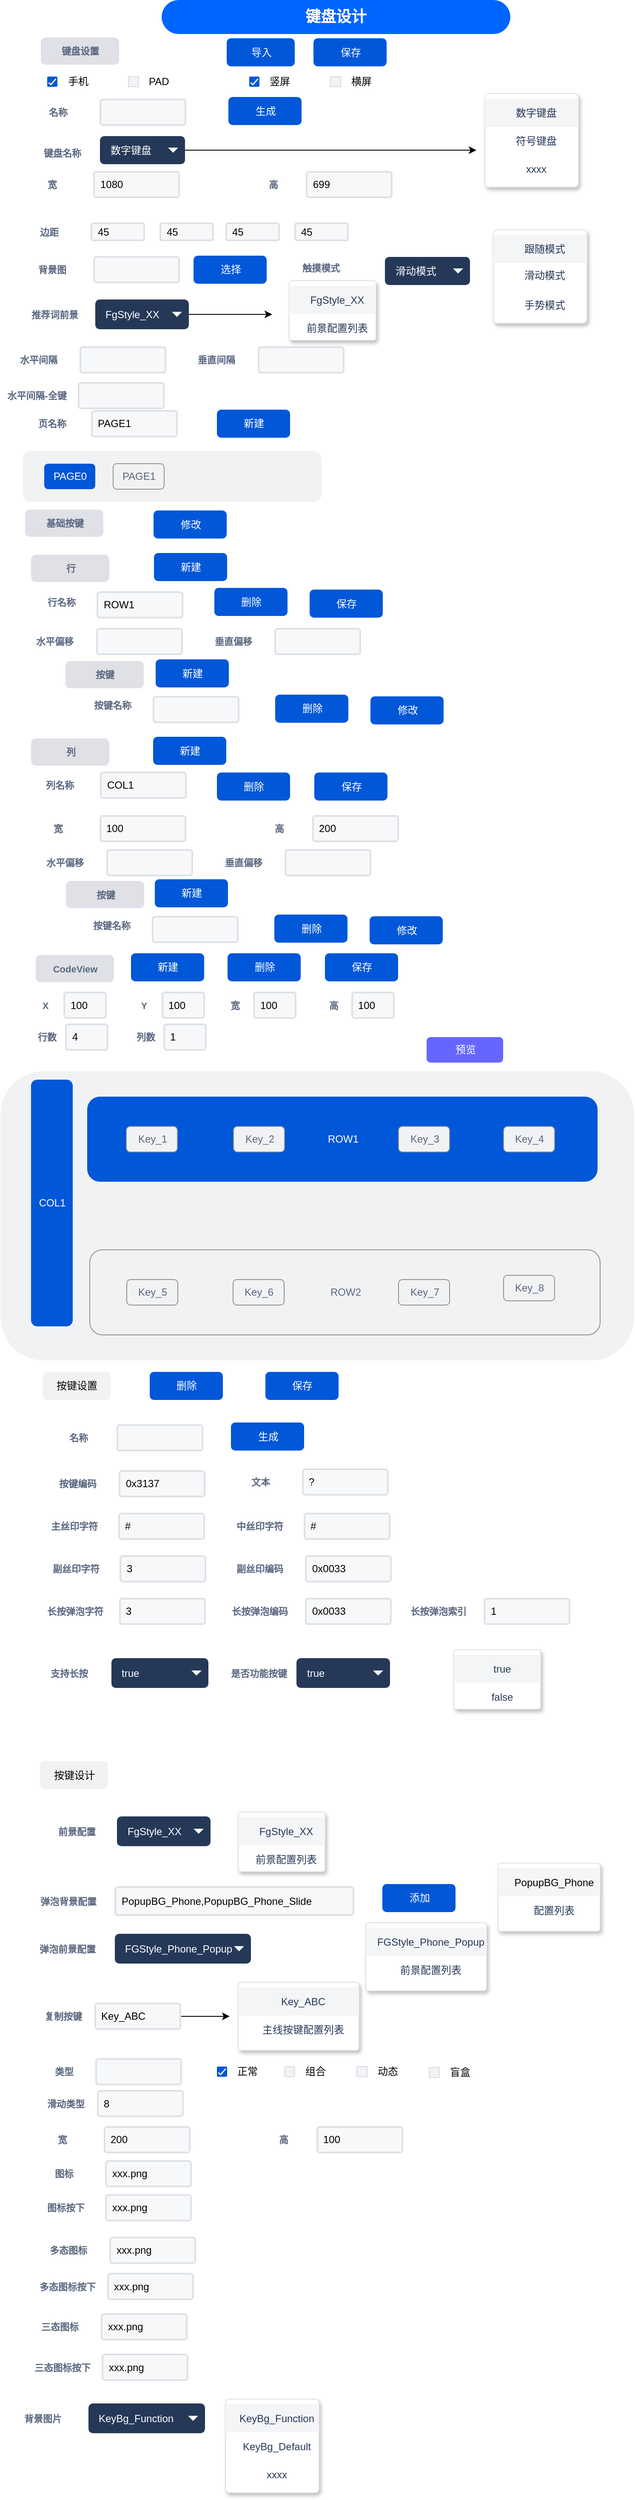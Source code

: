 <mxfile version="12.3.5" type="github" pages="1">
  <diagram id="PkoRvBVkpl1wG78z6C93" name="第 1 页">
    <mxGraphModel dx="1038" dy="572" grid="1" gridSize="10" guides="1" tooltips="1" connect="1" arrows="1" fold="1" page="1" pageScale="1" pageWidth="2339" pageHeight="3300" math="0" shadow="0">
      <root>
        <mxCell id="0"/>
        <mxCell id="1" parent="0"/>
        <mxCell id="vN8L1wxS-TLqOdtid_vG-1" value="&lt;span style=&quot;color: rgb(89 , 103 , 128) ; font-size: 11px ; text-align: left&quot;&gt;键盘设置&lt;/span&gt;" style="dashed=0;html=1;rounded=1;fillColor=#DFE1E6;strokeColor=#DFE1E6;fontSize=12;align=center;fontStyle=1;strokeWidth=2;fontColor=#42526E" parent="1" vertex="1">
          <mxGeometry x="119" y="65" width="90" height="30" as="geometry"/>
        </mxCell>
        <mxCell id="vN8L1wxS-TLqOdtid_vG-15" value="手机" style="html=1;shadow=0;dashed=0;shape=mxgraph.atlassian.checkbox_2;fillColor=#0057D8;strokeColor=none;align=left;verticalAlign=middle;fontStyle=0;fontSize=12;labelPosition=right;verticalLabelPosition=middle;spacingLeft=10" parent="1" vertex="1">
          <mxGeometry x="125.5" y="110" width="12" height="12" as="geometry"/>
        </mxCell>
        <mxCell id="vN8L1wxS-TLqOdtid_vG-16" value="PAD" style="rounded=1;fillColor=#F0F2F5;strokeColor=#D8DCE3;align=left;verticalAlign=middle;fontStyle=0;fontSize=12;labelPosition=right;verticalLabelPosition=middle;spacingLeft=10;html=1;shadow=0;dashed=0;arcSize=0;" parent="1" vertex="1">
          <mxGeometry x="221" y="110" width="12" height="12" as="geometry"/>
        </mxCell>
        <mxCell id="vN8L1wxS-TLqOdtid_vG-19" value="宽" style="fillColor=none;strokeColor=none;html=1;fontSize=11;fontStyle=0;align=center;fontColor=#596780;fontStyle=1;fontSize=11" parent="1" vertex="1">
          <mxGeometry x="100.5" y="227" width="60" height="20" as="geometry"/>
        </mxCell>
        <mxCell id="vN8L1wxS-TLqOdtid_vG-20" value="1080" style="rounded=1;arcSize=9;fillColor=#F7F8F9;align=left;spacingLeft=5;strokeColor=#DEE1E6;html=1;strokeWidth=2;fontSize=12" parent="1" vertex="1">
          <mxGeometry x="180.5" y="222" width="100" height="30" as="geometry"/>
        </mxCell>
        <mxCell id="vN8L1wxS-TLqOdtid_vG-21" value="高" style="fillColor=none;strokeColor=none;html=1;fontSize=11;fontStyle=0;align=center;fontColor=#596780;fontStyle=1;fontSize=11" parent="1" vertex="1">
          <mxGeometry x="360.5" y="227" width="60" height="20" as="geometry"/>
        </mxCell>
        <mxCell id="vN8L1wxS-TLqOdtid_vG-22" value="699" style="rounded=1;arcSize=9;fillColor=#F7F8F9;align=left;spacingLeft=5;strokeColor=#DEE1E6;html=1;strokeWidth=2;fontSize=12" parent="1" vertex="1">
          <mxGeometry x="430.5" y="222" width="100" height="30" as="geometry"/>
        </mxCell>
        <mxCell id="vN8L1wxS-TLqOdtid_vG-23" value="边距" style="fillColor=none;strokeColor=none;html=1;fontSize=11;fontStyle=0;align=left;fontColor=#596780;fontStyle=1;fontSize=11" parent="1" vertex="1">
          <mxGeometry x="115" y="285" width="50" height="15" as="geometry"/>
        </mxCell>
        <mxCell id="vN8L1wxS-TLqOdtid_vG-24" value="45" style="rounded=1;arcSize=9;fillColor=#F7F8F9;align=left;spacingLeft=5;strokeColor=#DEE1E6;html=1;strokeWidth=2;fontSize=12" parent="1" vertex="1">
          <mxGeometry x="177.5" y="282.5" width="62" height="20" as="geometry"/>
        </mxCell>
        <mxCell id="vN8L1wxS-TLqOdtid_vG-25" value="45" style="rounded=1;arcSize=9;fillColor=#F7F8F9;align=left;spacingLeft=5;strokeColor=#DEE1E6;html=1;strokeWidth=2;fontSize=12" parent="1" vertex="1">
          <mxGeometry x="258.5" y="282.5" width="62" height="20" as="geometry"/>
        </mxCell>
        <mxCell id="vN8L1wxS-TLqOdtid_vG-26" value="45" style="rounded=1;arcSize=9;fillColor=#F7F8F9;align=left;spacingLeft=5;strokeColor=#DEE1E6;html=1;strokeWidth=2;fontSize=12" parent="1" vertex="1">
          <mxGeometry x="336" y="282.5" width="62" height="20" as="geometry"/>
        </mxCell>
        <mxCell id="vN8L1wxS-TLqOdtid_vG-27" value="45" style="rounded=1;arcSize=9;fillColor=#F7F8F9;align=left;spacingLeft=5;strokeColor=#DEE1E6;html=1;strokeWidth=2;fontSize=12" parent="1" vertex="1">
          <mxGeometry x="417" y="282.5" width="62" height="20" as="geometry"/>
        </mxCell>
        <mxCell id="vN8L1wxS-TLqOdtid_vG-28" value="背景图" style="fillColor=none;strokeColor=none;html=1;fontSize=11;fontStyle=0;align=center;fontColor=#596780;fontStyle=1;fontSize=11" parent="1" vertex="1">
          <mxGeometry x="100.5" y="327" width="60" height="20" as="geometry"/>
        </mxCell>
        <mxCell id="vN8L1wxS-TLqOdtid_vG-29" value="" style="rounded=1;arcSize=9;fillColor=#F7F8F9;align=left;spacingLeft=5;strokeColor=#DEE1E6;html=1;strokeWidth=2;fontSize=12" parent="1" vertex="1">
          <mxGeometry x="180.5" y="322" width="100" height="30" as="geometry"/>
        </mxCell>
        <mxCell id="vN8L1wxS-TLqOdtid_vG-30" value="水平间隔" style="fillColor=none;strokeColor=none;html=1;fontSize=11;fontStyle=0;align=center;fontColor=#596780;fontStyle=1;fontSize=11" parent="1" vertex="1">
          <mxGeometry x="84.5" y="433" width="60" height="20" as="geometry"/>
        </mxCell>
        <mxCell id="vN8L1wxS-TLqOdtid_vG-31" value="" style="rounded=1;arcSize=9;fillColor=#F7F8F9;align=left;spacingLeft=5;strokeColor=#DEE1E6;html=1;strokeWidth=2;fontSize=12" parent="1" vertex="1">
          <mxGeometry x="164.5" y="428" width="100" height="30" as="geometry"/>
        </mxCell>
        <mxCell id="vN8L1wxS-TLqOdtid_vG-32" value="垂直间隔" style="fillColor=none;strokeColor=none;html=1;fontSize=11;fontStyle=0;align=center;fontColor=#596780;fontStyle=1;fontSize=11" parent="1" vertex="1">
          <mxGeometry x="294" y="433" width="60" height="20" as="geometry"/>
        </mxCell>
        <mxCell id="vN8L1wxS-TLqOdtid_vG-33" value="" style="rounded=1;arcSize=9;fillColor=#F7F8F9;align=left;spacingLeft=5;strokeColor=#DEE1E6;html=1;strokeWidth=2;fontSize=12" parent="1" vertex="1">
          <mxGeometry x="374" y="428" width="100" height="30" as="geometry"/>
        </mxCell>
        <mxCell id="vN8L1wxS-TLqOdtid_vG-34" value="键盘名称" style="fillColor=none;strokeColor=none;html=1;fontSize=11;fontStyle=0;align=center;fontColor=#596780;fontStyle=1;fontSize=11" parent="1" vertex="1">
          <mxGeometry x="112.5" y="189.5" width="60" height="20" as="geometry"/>
        </mxCell>
        <mxCell id="tmjR7Qj9dmBTTIml7QTe-14" style="edgeStyle=orthogonalEdgeStyle;rounded=0;orthogonalLoop=1;jettySize=auto;html=1;" edge="1" parent="1" source="vN8L1wxS-TLqOdtid_vG-44">
          <mxGeometry relative="1" as="geometry">
            <mxPoint x="630" y="196.5" as="targetPoint"/>
          </mxGeometry>
        </mxCell>
        <mxCell id="vN8L1wxS-TLqOdtid_vG-44" value="数字键盘" style="rounded=1;fillColor=#253858;strokeColor=none;html=1;fontColor=#ffffff;align=left;fontSize=12;spacingLeft=10" parent="1" vertex="1">
          <mxGeometry x="187.5" y="180" width="100" height="33" as="geometry"/>
        </mxCell>
        <mxCell id="vN8L1wxS-TLqOdtid_vG-45" value="" style="shape=triangle;direction=south;fillColor=#ffffff;strokeColor=none;html=1" parent="vN8L1wxS-TLqOdtid_vG-44" vertex="1">
          <mxGeometry x="1" y="0.5" width="12" height="6" relative="1" as="geometry">
            <mxPoint x="-20" y="-3" as="offset"/>
          </mxGeometry>
        </mxCell>
        <mxCell id="vN8L1wxS-TLqOdtid_vG-46" value="" style="rounded=1;fillColor=#ffffff;strokeColor=#DFE1E5;shadow=1;html=1;arcSize=4;align=center;" parent="1" vertex="1">
          <mxGeometry x="640" y="130" width="110" height="110" as="geometry"/>
        </mxCell>
        <mxCell id="vN8L1wxS-TLqOdtid_vG-47" value="数字键盘" style="rounded=0;fillColor=#F4F5F7;strokeColor=none;shadow=0;html=1;align=center;fontSize=12;spacingLeft=10;fontColor=#253858;resizeWidth=1" parent="vN8L1wxS-TLqOdtid_vG-46" vertex="1">
          <mxGeometry width="110" height="33" relative="1" as="geometry">
            <mxPoint y="6" as="offset"/>
          </mxGeometry>
        </mxCell>
        <mxCell id="vN8L1wxS-TLqOdtid_vG-48" value="符号键盘" style="rounded=0;fillColor=none;strokeColor=none;shadow=0;html=1;align=center;fontSize=12;spacingLeft=10;fontColor=#253858;resizeWidth=1" parent="vN8L1wxS-TLqOdtid_vG-46" vertex="1">
          <mxGeometry width="110" height="33" relative="1" as="geometry">
            <mxPoint y="39" as="offset"/>
          </mxGeometry>
        </mxCell>
        <mxCell id="vN8L1wxS-TLqOdtid_vG-49" value="xxxx" style="rounded=0;fillColor=none;strokeColor=none;shadow=0;html=1;align=center;fontSize=12;spacingLeft=10;fontColor=#253858;resizeWidth=1" parent="vN8L1wxS-TLqOdtid_vG-46" vertex="1">
          <mxGeometry width="110" height="33" relative="1" as="geometry">
            <mxPoint y="72" as="offset"/>
          </mxGeometry>
        </mxCell>
        <mxCell id="vN8L1wxS-TLqOdtid_vG-53" value="" style="rounded=1;align=center;fillColor=#F1F2F4;strokeColor=none;html=1;fontColor=#596780;fontSize=12" parent="1" vertex="1">
          <mxGeometry x="97" y="550" width="351" height="60" as="geometry"/>
        </mxCell>
        <mxCell id="vN8L1wxS-TLqOdtid_vG-54" value="新建" style="rounded=1;fillColor=#0057D8;align=center;strokeColor=none;html=1;fontColor=#ffffff;fontSize=12" parent="1" vertex="1">
          <mxGeometry x="325" y="501.5" width="86" height="33" as="geometry"/>
        </mxCell>
        <mxCell id="vN8L1wxS-TLqOdtid_vG-56" value="页名称" style="fillColor=none;strokeColor=none;html=1;fontSize=11;fontStyle=0;align=center;fontColor=#596780;fontStyle=1;fontSize=11" parent="1" vertex="1">
          <mxGeometry x="101" y="508" width="60" height="20" as="geometry"/>
        </mxCell>
        <mxCell id="vN8L1wxS-TLqOdtid_vG-57" value="PAGE1" style="rounded=1;arcSize=9;fillColor=#F7F8F9;align=left;spacingLeft=5;strokeColor=#DEE1E6;html=1;strokeWidth=2;fontSize=12" parent="1" vertex="1">
          <mxGeometry x="178" y="503" width="100" height="30" as="geometry"/>
        </mxCell>
        <mxCell id="vN8L1wxS-TLqOdtid_vG-60" value="PAGE0" style="rounded=1;fillColor=#0057D8;strokeColor=none;html=1;fontColor=#ffffff;align=center;verticalAlign=middle;fontStyle=0;fontSize=12" parent="1" vertex="1">
          <mxGeometry x="122" y="565" width="60" height="30" as="geometry"/>
        </mxCell>
        <mxCell id="vN8L1wxS-TLqOdtid_vG-61" value="PAGE1" style="rounded=1;align=center;fillColor=#F1F2F4;strokeColor=#919191;html=1;fontColor=#596780;fontSize=12" parent="1" vertex="1">
          <mxGeometry x="203" y="565" width="60" height="30" as="geometry"/>
        </mxCell>
        <mxCell id="vN8L1wxS-TLqOdtid_vG-62" value="" style="rounded=1;align=center;fillColor=#F1F2F4;strokeColor=none;html=1;fontColor=#596780;fontSize=12" parent="1" vertex="1">
          <mxGeometry x="70.5" y="1279" width="745" height="340" as="geometry"/>
        </mxCell>
        <mxCell id="vN8L1wxS-TLqOdtid_vG-63" value="ROW1" style="rounded=1;fillColor=#0057D8;strokeColor=none;html=1;fontColor=#ffffff;align=center;verticalAlign=middle;fontStyle=0;fontSize=12" parent="1" vertex="1">
          <mxGeometry x="172.5" y="1309" width="600" height="100" as="geometry"/>
        </mxCell>
        <mxCell id="vN8L1wxS-TLqOdtid_vG-64" value="ROW2" style="rounded=1;align=center;fillColor=#F1F2F4;strokeColor=#919191;html=1;fontColor=#596780;fontSize=12" parent="1" vertex="1">
          <mxGeometry x="175.5" y="1489" width="600" height="100" as="geometry"/>
        </mxCell>
        <mxCell id="vN8L1wxS-TLqOdtid_vG-72" value="COL1" style="rounded=1;fillColor=#0057D8;strokeColor=none;html=1;fontColor=#ffffff;align=center;verticalAlign=middle;fontStyle=0;fontSize=12" parent="1" vertex="1">
          <mxGeometry x="106.5" y="1289" width="49" height="290" as="geometry"/>
        </mxCell>
        <mxCell id="vN8L1wxS-TLqOdtid_vG-73" value="ROW1" style="rounded=1;arcSize=9;fillColor=#F7F8F9;align=left;spacingLeft=5;strokeColor=#DEE1E6;html=1;strokeWidth=2;fontSize=12" parent="1" vertex="1">
          <mxGeometry x="184.5" y="716" width="100" height="30" as="geometry"/>
        </mxCell>
        <mxCell id="vN8L1wxS-TLqOdtid_vG-74" value="水平偏移" style="fillColor=none;strokeColor=none;html=1;fontSize=11;fontStyle=0;align=center;fontColor=#596780;fontStyle=1;fontSize=11" parent="1" vertex="1">
          <mxGeometry x="104" y="764" width="60" height="20" as="geometry"/>
        </mxCell>
        <mxCell id="vN8L1wxS-TLqOdtid_vG-75" value="" style="rounded=1;arcSize=9;fillColor=#F7F8F9;align=left;spacingLeft=5;strokeColor=#DEE1E6;html=1;strokeWidth=2;fontSize=12" parent="1" vertex="1">
          <mxGeometry x="184" y="759" width="100" height="30" as="geometry"/>
        </mxCell>
        <mxCell id="vN8L1wxS-TLqOdtid_vG-76" value="垂直偏移" style="fillColor=none;strokeColor=none;html=1;fontSize=11;fontStyle=0;align=center;fontColor=#596780;fontStyle=1;fontSize=11" parent="1" vertex="1">
          <mxGeometry x="313.5" y="764" width="60" height="20" as="geometry"/>
        </mxCell>
        <mxCell id="vN8L1wxS-TLqOdtid_vG-77" value="" style="rounded=1;arcSize=9;fillColor=#F7F8F9;align=left;spacingLeft=5;strokeColor=#DEE1E6;html=1;strokeWidth=2;fontSize=12" parent="1" vertex="1">
          <mxGeometry x="393.5" y="759" width="100" height="30" as="geometry"/>
        </mxCell>
        <mxCell id="vN8L1wxS-TLqOdtid_vG-79" value="新建" style="rounded=1;fillColor=#0057D8;align=center;strokeColor=none;html=1;fontColor=#ffffff;fontSize=12" parent="1" vertex="1">
          <mxGeometry x="253" y="795" width="86" height="33" as="geometry"/>
        </mxCell>
        <mxCell id="vN8L1wxS-TLqOdtid_vG-80" value="" style="rounded=1;arcSize=9;fillColor=#F7F8F9;align=left;spacingLeft=5;strokeColor=#DEE1E6;html=1;strokeWidth=2;fontSize=12" parent="1" vertex="1">
          <mxGeometry x="250.5" y="839" width="100" height="30" as="geometry"/>
        </mxCell>
        <mxCell id="vN8L1wxS-TLqOdtid_vG-90" value="Key_5" style="rounded=1;align=center;fillColor=#F1F2F4;strokeColor=#919191;html=1;fontColor=#596780;fontSize=12" parent="1" vertex="1">
          <mxGeometry x="219" y="1524" width="60" height="30" as="geometry"/>
        </mxCell>
        <mxCell id="vN8L1wxS-TLqOdtid_vG-91" value="Key_6" style="rounded=1;align=center;fillColor=#F1F2F4;strokeColor=#919191;html=1;fontColor=#596780;fontSize=12" parent="1" vertex="1">
          <mxGeometry x="344" y="1524" width="60" height="30" as="geometry"/>
        </mxCell>
        <mxCell id="vN8L1wxS-TLqOdtid_vG-92" value="Key_7" style="rounded=1;align=center;fillColor=#F1F2F4;strokeColor=#919191;html=1;fontColor=#596780;fontSize=12" parent="1" vertex="1">
          <mxGeometry x="538.5" y="1524" width="60" height="30" as="geometry"/>
        </mxCell>
        <mxCell id="vN8L1wxS-TLqOdtid_vG-93" value="Key_8" style="rounded=1;align=center;fillColor=#F1F2F4;strokeColor=#919191;html=1;fontColor=#596780;fontSize=12" parent="1" vertex="1">
          <mxGeometry x="662" y="1519" width="60" height="30" as="geometry"/>
        </mxCell>
        <mxCell id="vN8L1wxS-TLqOdtid_vG-95" value="Key_1" style="rounded=1;align=center;fillColor=#F1F2F4;strokeColor=#919191;html=1;fontColor=#596780;fontSize=12" parent="1" vertex="1">
          <mxGeometry x="218.5" y="1344" width="60" height="30" as="geometry"/>
        </mxCell>
        <mxCell id="vN8L1wxS-TLqOdtid_vG-96" value="Key_2" style="rounded=1;align=center;fillColor=#F1F2F4;strokeColor=#919191;html=1;fontColor=#596780;fontSize=12" parent="1" vertex="1">
          <mxGeometry x="344.5" y="1344" width="60" height="30" as="geometry"/>
        </mxCell>
        <mxCell id="vN8L1wxS-TLqOdtid_vG-97" value="Key_3" style="rounded=1;align=center;fillColor=#F1F2F4;strokeColor=#919191;html=1;fontColor=#596780;fontSize=12" parent="1" vertex="1">
          <mxGeometry x="538.5" y="1344" width="60" height="30" as="geometry"/>
        </mxCell>
        <mxCell id="vN8L1wxS-TLqOdtid_vG-98" value="Key_4" style="rounded=1;align=center;fillColor=#F1F2F4;strokeColor=#919191;html=1;fontColor=#596780;fontSize=12" parent="1" vertex="1">
          <mxGeometry x="662" y="1344" width="60" height="30" as="geometry"/>
        </mxCell>
        <mxCell id="vN8L1wxS-TLqOdtid_vG-99" value="保存" style="rounded=1;fillColor=#0057D8;align=center;strokeColor=none;html=1;fontColor=#ffffff;fontSize=12" parent="1" vertex="1">
          <mxGeometry x="434" y="713" width="86" height="33" as="geometry"/>
        </mxCell>
        <mxCell id="vN8L1wxS-TLqOdtid_vG-100" value="名称" style="fillColor=none;strokeColor=none;html=1;fontSize=11;fontStyle=0;align=center;fontColor=#596780;fontStyle=1;fontSize=11" parent="1" vertex="1">
          <mxGeometry x="131.5" y="1700" width="60" height="20" as="geometry"/>
        </mxCell>
        <mxCell id="vN8L1wxS-TLqOdtid_vG-101" value="删除" style="rounded=1;fillColor=#0057D8;align=center;strokeColor=none;html=1;fontColor=#ffffff;fontSize=12" parent="1" vertex="1">
          <mxGeometry x="246" y="1632.5" width="86" height="33" as="geometry"/>
        </mxCell>
        <mxCell id="vN8L1wxS-TLqOdtid_vG-102" value="" style="rounded=1;arcSize=9;fillColor=#F7F8F9;align=left;spacingLeft=5;strokeColor=#DEE1E6;html=1;strokeWidth=2;fontSize=12" parent="1" vertex="1">
          <mxGeometry x="208" y="1695" width="100" height="30" as="geometry"/>
        </mxCell>
        <mxCell id="vN8L1wxS-TLqOdtid_vG-104" value="保存" style="rounded=1;fillColor=#0057D8;align=center;strokeColor=none;html=1;fontColor=#ffffff;fontSize=12" parent="1" vertex="1">
          <mxGeometry x="382" y="1632.5" width="86" height="33" as="geometry"/>
        </mxCell>
        <mxCell id="vN8L1wxS-TLqOdtid_vG-105" value="生成" style="rounded=1;fillColor=#0057D8;align=center;strokeColor=none;html=1;fontColor=#ffffff;fontSize=12" parent="1" vertex="1">
          <mxGeometry x="341.5" y="1692" width="86" height="33" as="geometry"/>
        </mxCell>
        <mxCell id="vN8L1wxS-TLqOdtid_vG-106" value="类型" style="fillColor=none;strokeColor=none;html=1;fontSize=11;fontStyle=0;align=center;fontColor=#596780;fontStyle=1;fontSize=11" parent="1" vertex="1">
          <mxGeometry x="114.5" y="2445" width="60" height="20" as="geometry"/>
        </mxCell>
        <mxCell id="vN8L1wxS-TLqOdtid_vG-107" value="" style="rounded=1;arcSize=9;fillColor=#F7F8F9;align=left;spacingLeft=5;strokeColor=#DEE1E6;html=1;strokeWidth=2;fontSize=12" parent="1" vertex="1">
          <mxGeometry x="183" y="2440" width="100" height="30" as="geometry"/>
        </mxCell>
        <mxCell id="vN8L1wxS-TLqOdtid_vG-109" value="正常" style="html=1;shadow=0;dashed=0;shape=mxgraph.atlassian.checkbox_2;fillColor=#0057D8;strokeColor=none;align=left;verticalAlign=middle;fontStyle=0;fontSize=12;labelPosition=right;verticalLabelPosition=middle;spacingLeft=10" parent="1" vertex="1">
          <mxGeometry x="325" y="2449" width="12" height="12" as="geometry"/>
        </mxCell>
        <mxCell id="vN8L1wxS-TLqOdtid_vG-114" value="组合" style="rounded=1;fillColor=#F0F2F5;strokeColor=#D8DCE3;align=left;verticalAlign=middle;fontStyle=0;fontSize=12;labelPosition=right;verticalLabelPosition=middle;spacingLeft=10;html=1;shadow=0;dashed=0" parent="1" vertex="1">
          <mxGeometry x="404.5" y="2449" width="12" height="12" as="geometry"/>
        </mxCell>
        <mxCell id="vN8L1wxS-TLqOdtid_vG-116" value="动态" style="rounded=1;fillColor=#F0F2F5;strokeColor=#D8DCE3;align=left;verticalAlign=middle;fontStyle=0;fontSize=12;labelPosition=right;verticalLabelPosition=middle;spacingLeft=10;html=1;shadow=0;dashed=0;arcSize=0;" parent="1" vertex="1">
          <mxGeometry x="489.5" y="2449" width="12" height="12" as="geometry"/>
        </mxCell>
        <mxCell id="vN8L1wxS-TLqOdtid_vG-122" value="盲盒" style="rounded=1;fillColor=#F0F2F5;strokeColor=#D8DCE3;align=left;verticalAlign=middle;fontStyle=0;fontSize=12;labelPosition=right;verticalLabelPosition=middle;spacingLeft=10;html=1;shadow=0;dashed=0;arcSize=0;" parent="1" vertex="1">
          <mxGeometry x="574.5" y="2450" width="12" height="12" as="geometry"/>
        </mxCell>
        <mxCell id="vN8L1wxS-TLqOdtid_vG-126" value="宽" style="fillColor=none;strokeColor=none;html=1;fontSize=11;fontStyle=0;align=center;fontColor=#596780;fontStyle=1;fontSize=11" parent="1" vertex="1">
          <mxGeometry x="113" y="2525" width="60" height="20" as="geometry"/>
        </mxCell>
        <mxCell id="vN8L1wxS-TLqOdtid_vG-127" value="200" style="rounded=1;arcSize=9;fillColor=#F7F8F9;align=left;spacingLeft=5;strokeColor=#DEE1E6;html=1;strokeWidth=2;fontSize=12" parent="1" vertex="1">
          <mxGeometry x="193" y="2520" width="100" height="30" as="geometry"/>
        </mxCell>
        <mxCell id="vN8L1wxS-TLqOdtid_vG-128" value="高" style="fillColor=none;strokeColor=none;html=1;fontSize=11;fontStyle=0;align=center;fontColor=#596780;fontStyle=1;fontSize=11" parent="1" vertex="1">
          <mxGeometry x="373" y="2525" width="60" height="20" as="geometry"/>
        </mxCell>
        <mxCell id="vN8L1wxS-TLqOdtid_vG-129" value="100" style="rounded=1;arcSize=9;fillColor=#F7F8F9;align=left;spacingLeft=5;strokeColor=#DEE1E6;html=1;strokeWidth=2;fontSize=12" parent="1" vertex="1">
          <mxGeometry x="443" y="2520" width="100" height="30" as="geometry"/>
        </mxCell>
        <mxCell id="vN8L1wxS-TLqOdtid_vG-132" value="新建" style="rounded=1;fillColor=#0057D8;align=center;strokeColor=none;html=1;fontColor=#ffffff;fontSize=12" parent="1" vertex="1">
          <mxGeometry x="250" y="886" width="86" height="33" as="geometry"/>
        </mxCell>
        <mxCell id="vN8L1wxS-TLqOdtid_vG-133" value="COL1" style="rounded=1;arcSize=9;fillColor=#F7F8F9;align=left;spacingLeft=5;strokeColor=#DEE1E6;html=1;strokeWidth=2;fontSize=12" parent="1" vertex="1">
          <mxGeometry x="188.5" y="928" width="100" height="30" as="geometry"/>
        </mxCell>
        <mxCell id="vN8L1wxS-TLqOdtid_vG-134" value="水平偏移" style="fillColor=none;strokeColor=none;html=1;fontSize=11;fontStyle=0;align=center;fontColor=#596780;fontStyle=1;fontSize=11" parent="1" vertex="1">
          <mxGeometry x="116" y="1024" width="60" height="20" as="geometry"/>
        </mxCell>
        <mxCell id="vN8L1wxS-TLqOdtid_vG-135" value="" style="rounded=1;arcSize=9;fillColor=#F7F8F9;align=left;spacingLeft=5;strokeColor=#DEE1E6;html=1;strokeWidth=2;fontSize=12" parent="1" vertex="1">
          <mxGeometry x="196" y="1019" width="100" height="30" as="geometry"/>
        </mxCell>
        <mxCell id="vN8L1wxS-TLqOdtid_vG-136" value="垂直偏移" style="fillColor=none;strokeColor=none;html=1;fontSize=11;fontStyle=0;align=center;fontColor=#596780;fontStyle=1;fontSize=11" parent="1" vertex="1">
          <mxGeometry x="325.5" y="1024" width="60" height="20" as="geometry"/>
        </mxCell>
        <mxCell id="vN8L1wxS-TLqOdtid_vG-137" value="" style="rounded=1;arcSize=9;fillColor=#F7F8F9;align=left;spacingLeft=5;strokeColor=#DEE1E6;html=1;strokeWidth=2;fontSize=12" parent="1" vertex="1">
          <mxGeometry x="405.5" y="1019" width="100" height="30" as="geometry"/>
        </mxCell>
        <mxCell id="vN8L1wxS-TLqOdtid_vG-141" value="保存" style="rounded=1;fillColor=#0057D8;align=center;strokeColor=none;html=1;fontColor=#ffffff;fontSize=12" parent="1" vertex="1">
          <mxGeometry x="439.5" y="928" width="86" height="33" as="geometry"/>
        </mxCell>
        <mxCell id="vN8L1wxS-TLqOdtid_vG-142" value="图标" style="fillColor=none;strokeColor=none;html=1;fontSize=11;fontStyle=0;align=center;fontColor=#596780;fontStyle=1;fontSize=11" parent="1" vertex="1">
          <mxGeometry x="114.5" y="2565" width="60" height="20" as="geometry"/>
        </mxCell>
        <mxCell id="vN8L1wxS-TLqOdtid_vG-143" value="xxx.png" style="rounded=1;arcSize=9;fillColor=#F7F8F9;align=left;spacingLeft=5;strokeColor=#DEE1E6;html=1;strokeWidth=2;fontSize=12" parent="1" vertex="1">
          <mxGeometry x="194.5" y="2560" width="100" height="30" as="geometry"/>
        </mxCell>
        <mxCell id="vN8L1wxS-TLqOdtid_vG-144" value="图标按下" style="fillColor=none;strokeColor=none;html=1;fontSize=11;fontStyle=0;align=center;fontColor=#596780;fontStyle=1;fontSize=11" parent="1" vertex="1">
          <mxGeometry x="116.5" y="2605" width="60" height="20" as="geometry"/>
        </mxCell>
        <mxCell id="vN8L1wxS-TLqOdtid_vG-145" value="xxx.png" style="rounded=1;arcSize=9;fillColor=#F7F8F9;align=left;spacingLeft=5;strokeColor=#DEE1E6;html=1;strokeWidth=2;fontSize=12" parent="1" vertex="1">
          <mxGeometry x="194.5" y="2600" width="100" height="30" as="geometry"/>
        </mxCell>
        <mxCell id="vN8L1wxS-TLqOdtid_vG-164" value="多态图标" style="fillColor=none;strokeColor=none;html=1;fontSize=11;fontStyle=0;align=center;fontColor=#596780;fontStyle=1;fontSize=11" parent="1" vertex="1">
          <mxGeometry x="119.5" y="2655" width="60" height="20" as="geometry"/>
        </mxCell>
        <mxCell id="vN8L1wxS-TLqOdtid_vG-165" value="xxx.png" style="rounded=1;arcSize=9;fillColor=#F7F8F9;align=left;spacingLeft=5;strokeColor=#DEE1E6;html=1;strokeWidth=2;fontSize=12" parent="1" vertex="1">
          <mxGeometry x="199.5" y="2650" width="100" height="30" as="geometry"/>
        </mxCell>
        <mxCell id="vN8L1wxS-TLqOdtid_vG-166" value="多态图标按下" style="fillColor=none;strokeColor=none;html=1;fontSize=11;fontStyle=0;align=center;fontColor=#596780;fontStyle=1;fontSize=11" parent="1" vertex="1">
          <mxGeometry x="119" y="2697.5" width="60" height="20" as="geometry"/>
        </mxCell>
        <mxCell id="vN8L1wxS-TLqOdtid_vG-167" value="xxx.png" style="rounded=1;arcSize=9;fillColor=#F7F8F9;align=left;spacingLeft=5;strokeColor=#DEE1E6;html=1;strokeWidth=2;fontSize=12" parent="1" vertex="1">
          <mxGeometry x="197" y="2692.5" width="100" height="30" as="geometry"/>
        </mxCell>
        <mxCell id="vN8L1wxS-TLqOdtid_vG-170" value="三态图标" style="fillColor=none;strokeColor=none;html=1;fontSize=11;fontStyle=0;align=center;fontColor=#596780;fontStyle=1;fontSize=11" parent="1" vertex="1">
          <mxGeometry x="109.5" y="2745" width="60" height="20" as="geometry"/>
        </mxCell>
        <mxCell id="vN8L1wxS-TLqOdtid_vG-171" value="xxx.png" style="rounded=1;arcSize=9;fillColor=#F7F8F9;align=left;spacingLeft=5;strokeColor=#DEE1E6;html=1;strokeWidth=2;fontSize=12" parent="1" vertex="1">
          <mxGeometry x="189.5" y="2740" width="100" height="30" as="geometry"/>
        </mxCell>
        <mxCell id="vN8L1wxS-TLqOdtid_vG-172" value="三态图标按下" style="fillColor=none;strokeColor=none;html=1;fontSize=11;fontStyle=0;align=center;fontColor=#596780;fontStyle=1;fontSize=11" parent="1" vertex="1">
          <mxGeometry x="112.5" y="2792.5" width="60" height="20" as="geometry"/>
        </mxCell>
        <mxCell id="vN8L1wxS-TLqOdtid_vG-173" value="xxx.png" style="rounded=1;arcSize=9;fillColor=#F7F8F9;align=left;spacingLeft=5;strokeColor=#DEE1E6;html=1;strokeWidth=2;fontSize=12" parent="1" vertex="1">
          <mxGeometry x="190.5" y="2787.5" width="100" height="30" as="geometry"/>
        </mxCell>
        <mxCell id="vN8L1wxS-TLqOdtid_vG-176" value="背景图片" style="fillColor=none;strokeColor=none;html=1;fontSize=11;fontStyle=0;align=center;fontColor=#596780;fontStyle=1;fontSize=11" parent="1" vertex="1">
          <mxGeometry x="90" y="2852.5" width="60" height="20" as="geometry"/>
        </mxCell>
        <mxCell id="vN8L1wxS-TLqOdtid_vG-177" value="KeyBg_Function" style="rounded=1;fillColor=#253858;strokeColor=none;html=1;fontColor=#ffffff;align=left;fontSize=12;spacingLeft=10" parent="1" vertex="1">
          <mxGeometry x="174" y="2845" width="137" height="35" as="geometry"/>
        </mxCell>
        <mxCell id="vN8L1wxS-TLqOdtid_vG-178" value="" style="shape=triangle;direction=south;fillColor=#ffffff;strokeColor=none;html=1" parent="vN8L1wxS-TLqOdtid_vG-177" vertex="1">
          <mxGeometry x="1" y="0.5" width="12" height="6" relative="1" as="geometry">
            <mxPoint x="-20" y="-3" as="offset"/>
          </mxGeometry>
        </mxCell>
        <mxCell id="vN8L1wxS-TLqOdtid_vG-179" value="" style="rounded=1;fillColor=#ffffff;strokeColor=#DFE1E5;shadow=1;html=1;arcSize=4;align=center;" parent="1" vertex="1">
          <mxGeometry x="335" y="2840" width="110" height="110" as="geometry"/>
        </mxCell>
        <mxCell id="vN8L1wxS-TLqOdtid_vG-180" value="KeyBg_Function" style="rounded=0;fillColor=#F4F5F7;strokeColor=none;shadow=0;html=1;align=center;fontSize=12;spacingLeft=10;fontColor=#253858;resizeWidth=1" parent="vN8L1wxS-TLqOdtid_vG-179" vertex="1">
          <mxGeometry width="110" height="33" relative="1" as="geometry">
            <mxPoint y="6" as="offset"/>
          </mxGeometry>
        </mxCell>
        <mxCell id="vN8L1wxS-TLqOdtid_vG-181" value="KeyBg_Default" style="rounded=0;fillColor=none;strokeColor=none;shadow=0;html=1;align=center;fontSize=12;spacingLeft=10;fontColor=#253858;resizeWidth=1" parent="vN8L1wxS-TLqOdtid_vG-179" vertex="1">
          <mxGeometry width="110" height="33" relative="1" as="geometry">
            <mxPoint y="39" as="offset"/>
          </mxGeometry>
        </mxCell>
        <mxCell id="vN8L1wxS-TLqOdtid_vG-182" value="xxxx" style="rounded=0;fillColor=none;strokeColor=none;shadow=0;html=1;align=center;fontSize=12;spacingLeft=10;fontColor=#253858;resizeWidth=1" parent="vN8L1wxS-TLqOdtid_vG-179" vertex="1">
          <mxGeometry width="110" height="33" relative="1" as="geometry">
            <mxPoint y="72" as="offset"/>
          </mxGeometry>
        </mxCell>
        <mxCell id="vN8L1wxS-TLqOdtid_vG-183" value="按键编码" style="fillColor=none;strokeColor=none;html=1;fontSize=11;fontStyle=0;align=center;fontColor=#596780;fontStyle=1;fontSize=11" parent="1" vertex="1">
          <mxGeometry x="130.5" y="1754" width="60" height="20" as="geometry"/>
        </mxCell>
        <mxCell id="vN8L1wxS-TLqOdtid_vG-184" value="0x3137" style="rounded=1;arcSize=9;fillColor=#F7F8F9;align=left;spacingLeft=5;strokeColor=#DEE1E6;html=1;strokeWidth=2;fontSize=12" parent="1" vertex="1">
          <mxGeometry x="210.5" y="1749" width="100" height="30" as="geometry"/>
        </mxCell>
        <mxCell id="vN8L1wxS-TLqOdtid_vG-185" value="主丝印字符" style="fillColor=none;strokeColor=none;html=1;fontSize=11;fontStyle=0;align=center;fontColor=#596780;fontStyle=1;fontSize=11" parent="1" vertex="1">
          <mxGeometry x="127" y="1804" width="60" height="20" as="geometry"/>
        </mxCell>
        <mxCell id="vN8L1wxS-TLqOdtid_vG-186" value="#" style="rounded=1;arcSize=9;fillColor=#F7F8F9;align=left;spacingLeft=5;strokeColor=#DEE1E6;html=1;strokeWidth=2;fontSize=12" parent="1" vertex="1">
          <mxGeometry x="210" y="1799" width="100" height="30" as="geometry"/>
        </mxCell>
        <mxCell id="vN8L1wxS-TLqOdtid_vG-188" value="副丝印字符" style="fillColor=none;strokeColor=none;html=1;fontSize=11;fontStyle=0;align=center;fontColor=#596780;fontStyle=1;fontSize=11" parent="1" vertex="1">
          <mxGeometry x="128.5" y="1854" width="60" height="20" as="geometry"/>
        </mxCell>
        <mxCell id="vN8L1wxS-TLqOdtid_vG-189" value="3" style="rounded=1;arcSize=9;fillColor=#F7F8F9;align=left;spacingLeft=5;strokeColor=#DEE1E6;html=1;strokeWidth=2;fontSize=12" parent="1" vertex="1">
          <mxGeometry x="211.5" y="1849" width="100" height="30" as="geometry"/>
        </mxCell>
        <mxCell id="vN8L1wxS-TLqOdtid_vG-190" value="副丝印编码" style="fillColor=none;strokeColor=none;html=1;fontSize=11;fontStyle=0;align=center;fontColor=#596780;fontStyle=1;fontSize=11" parent="1" vertex="1">
          <mxGeometry x="344.5" y="1854" width="60" height="20" as="geometry"/>
        </mxCell>
        <mxCell id="vN8L1wxS-TLqOdtid_vG-191" value="0x0033" style="rounded=1;arcSize=9;fillColor=#F7F8F9;align=left;spacingLeft=5;strokeColor=#DEE1E6;html=1;strokeWidth=2;fontSize=12" parent="1" vertex="1">
          <mxGeometry x="429.5" y="1849" width="100" height="30" as="geometry"/>
        </mxCell>
        <mxCell id="vN8L1wxS-TLqOdtid_vG-193" value="长按弹泡字符" style="fillColor=none;strokeColor=none;html=1;fontSize=11;fontStyle=0;align=center;fontColor=#596780;fontStyle=1;fontSize=11" parent="1" vertex="1">
          <mxGeometry x="128" y="1904" width="60" height="20" as="geometry"/>
        </mxCell>
        <mxCell id="vN8L1wxS-TLqOdtid_vG-194" value="3" style="rounded=1;arcSize=9;fillColor=#F7F8F9;align=left;spacingLeft=5;strokeColor=#DEE1E6;html=1;strokeWidth=2;fontSize=12" parent="1" vertex="1">
          <mxGeometry x="211" y="1899" width="100" height="30" as="geometry"/>
        </mxCell>
        <mxCell id="vN8L1wxS-TLqOdtid_vG-195" value="长按弹泡编码" style="fillColor=none;strokeColor=none;html=1;fontSize=11;fontStyle=0;align=center;fontColor=#596780;fontStyle=1;fontSize=11" parent="1" vertex="1">
          <mxGeometry x="344.5" y="1904" width="60" height="20" as="geometry"/>
        </mxCell>
        <mxCell id="vN8L1wxS-TLqOdtid_vG-196" value="0x0033" style="rounded=1;arcSize=9;fillColor=#F7F8F9;align=left;spacingLeft=5;strokeColor=#DEE1E6;html=1;strokeWidth=2;fontSize=12" parent="1" vertex="1">
          <mxGeometry x="429.5" y="1899" width="100" height="30" as="geometry"/>
        </mxCell>
        <mxCell id="vN8L1wxS-TLqOdtid_vG-203" value="支持长按" style="fillColor=none;strokeColor=none;html=1;fontSize=11;fontStyle=0;align=center;fontColor=#596780;fontStyle=1;fontSize=11" parent="1" vertex="1">
          <mxGeometry x="121" y="1976.5" width="60" height="20" as="geometry"/>
        </mxCell>
        <mxCell id="vN8L1wxS-TLqOdtid_vG-204" value="true" style="rounded=1;fillColor=#253858;strokeColor=none;html=1;fontColor=#ffffff;align=left;fontSize=12;spacingLeft=10" parent="1" vertex="1">
          <mxGeometry x="201" y="1969" width="114" height="35" as="geometry"/>
        </mxCell>
        <mxCell id="vN8L1wxS-TLqOdtid_vG-205" value="" style="shape=triangle;direction=south;fillColor=#ffffff;strokeColor=none;html=1" parent="vN8L1wxS-TLqOdtid_vG-204" vertex="1">
          <mxGeometry x="1" y="0.5" width="12" height="6" relative="1" as="geometry">
            <mxPoint x="-20" y="-3" as="offset"/>
          </mxGeometry>
        </mxCell>
        <mxCell id="vN8L1wxS-TLqOdtid_vG-206" value="" style="rounded=1;fillColor=#ffffff;strokeColor=#DFE1E5;shadow=1;html=1;arcSize=4;align=center;" parent="1" vertex="1">
          <mxGeometry x="603.5" y="1959" width="102" height="70" as="geometry"/>
        </mxCell>
        <mxCell id="vN8L1wxS-TLqOdtid_vG-207" value="true" style="rounded=0;fillColor=#F4F5F7;strokeColor=none;shadow=0;html=1;align=center;fontSize=12;spacingLeft=10;fontColor=#253858;resizeWidth=1" parent="vN8L1wxS-TLqOdtid_vG-206" vertex="1">
          <mxGeometry width="102" height="33" relative="1" as="geometry">
            <mxPoint y="6" as="offset"/>
          </mxGeometry>
        </mxCell>
        <mxCell id="vN8L1wxS-TLqOdtid_vG-208" value="false" style="rounded=0;fillColor=none;strokeColor=none;shadow=0;html=1;align=center;fontSize=12;spacingLeft=10;fontColor=#253858;resizeWidth=1" parent="vN8L1wxS-TLqOdtid_vG-206" vertex="1">
          <mxGeometry width="102" height="33" relative="1" as="geometry">
            <mxPoint y="39" as="offset"/>
          </mxGeometry>
        </mxCell>
        <mxCell id="vN8L1wxS-TLqOdtid_vG-210" value="是否功能按键" style="fillColor=none;strokeColor=none;html=1;fontSize=11;fontStyle=0;align=center;fontColor=#596780;fontStyle=1;fontSize=11" parent="1" vertex="1">
          <mxGeometry x="343.5" y="1976.5" width="60" height="20" as="geometry"/>
        </mxCell>
        <mxCell id="vN8L1wxS-TLqOdtid_vG-211" value="true" style="rounded=1;fillColor=#253858;strokeColor=none;html=1;fontColor=#ffffff;align=left;fontSize=12;spacingLeft=10" parent="1" vertex="1">
          <mxGeometry x="418.5" y="1969" width="110" height="35" as="geometry"/>
        </mxCell>
        <mxCell id="vN8L1wxS-TLqOdtid_vG-212" value="" style="shape=triangle;direction=south;fillColor=#ffffff;strokeColor=none;html=1" parent="vN8L1wxS-TLqOdtid_vG-211" vertex="1">
          <mxGeometry x="1" y="0.5" width="12" height="6" relative="1" as="geometry">
            <mxPoint x="-20" y="-3" as="offset"/>
          </mxGeometry>
        </mxCell>
        <mxCell id="vN8L1wxS-TLqOdtid_vG-216" value="前景配置" style="fillColor=none;strokeColor=none;html=1;fontSize=11;fontStyle=0;align=center;fontColor=#596780;fontStyle=1;fontSize=11" parent="1" vertex="1">
          <mxGeometry x="129.5" y="2162.5" width="60" height="20" as="geometry"/>
        </mxCell>
        <mxCell id="vN8L1wxS-TLqOdtid_vG-217" value="FgStyle_XX" style="rounded=1;fillColor=#253858;strokeColor=none;html=1;fontColor=#ffffff;align=left;fontSize=12;spacingLeft=10" parent="1" vertex="1">
          <mxGeometry x="207.5" y="2155" width="110" height="35" as="geometry"/>
        </mxCell>
        <mxCell id="vN8L1wxS-TLqOdtid_vG-218" value="" style="shape=triangle;direction=south;fillColor=#ffffff;strokeColor=none;html=1" parent="vN8L1wxS-TLqOdtid_vG-217" vertex="1">
          <mxGeometry x="1" y="0.5" width="12" height="6" relative="1" as="geometry">
            <mxPoint x="-20" y="-3" as="offset"/>
          </mxGeometry>
        </mxCell>
        <mxCell id="vN8L1wxS-TLqOdtid_vG-219" value="" style="rounded=1;fillColor=#ffffff;strokeColor=#DFE1E5;shadow=1;html=1;arcSize=4;align=center;" parent="1" vertex="1">
          <mxGeometry x="350" y="2150" width="102" height="70" as="geometry"/>
        </mxCell>
        <mxCell id="vN8L1wxS-TLqOdtid_vG-220" value="FgStyle_XX" style="rounded=0;fillColor=#F4F5F7;strokeColor=none;shadow=0;html=1;align=center;fontSize=12;spacingLeft=10;fontColor=#253858;resizeWidth=1" parent="vN8L1wxS-TLqOdtid_vG-219" vertex="1">
          <mxGeometry width="102" height="33" relative="1" as="geometry">
            <mxPoint y="6" as="offset"/>
          </mxGeometry>
        </mxCell>
        <mxCell id="vN8L1wxS-TLqOdtid_vG-221" value="前景配置列表" style="rounded=0;fillColor=none;strokeColor=none;shadow=0;html=1;align=center;fontSize=12;spacingLeft=10;fontColor=#253858;resizeWidth=1" parent="vN8L1wxS-TLqOdtid_vG-219" vertex="1">
          <mxGeometry width="102" height="33" relative="1" as="geometry">
            <mxPoint y="39" as="offset"/>
          </mxGeometry>
        </mxCell>
        <mxCell id="vN8L1wxS-TLqOdtid_vG-222" value="弹泡背景配置" style="fillColor=none;strokeColor=none;html=1;fontSize=11;fontStyle=0;align=center;fontColor=#596780;fontStyle=1;fontSize=11" parent="1" vertex="1">
          <mxGeometry x="120" y="2244.5" width="60" height="20" as="geometry"/>
        </mxCell>
        <mxCell id="vN8L1wxS-TLqOdtid_vG-225" value="" style="rounded=1;fillColor=#ffffff;strokeColor=#DFE1E5;shadow=1;html=1;arcSize=4;align=center;" parent="1" vertex="1">
          <mxGeometry x="655.5" y="2210" width="120" height="80" as="geometry"/>
        </mxCell>
        <mxCell id="vN8L1wxS-TLqOdtid_vG-226" value="&lt;span style=&quot;color: rgb(0 , 0 , 0) ; text-align: left&quot;&gt;PopupBG_Phone&lt;/span&gt;" style="rounded=0;fillColor=#F4F5F7;strokeColor=none;shadow=0;html=1;align=center;fontSize=12;spacingLeft=10;fontColor=#253858;resizeWidth=1" parent="vN8L1wxS-TLqOdtid_vG-225" vertex="1">
          <mxGeometry width="120" height="33" relative="1" as="geometry">
            <mxPoint y="6" as="offset"/>
          </mxGeometry>
        </mxCell>
        <mxCell id="vN8L1wxS-TLqOdtid_vG-227" value="配置列表" style="rounded=0;fillColor=none;strokeColor=none;shadow=0;html=1;align=center;fontSize=12;spacingLeft=10;fontColor=#253858;resizeWidth=1" parent="vN8L1wxS-TLqOdtid_vG-225" vertex="1">
          <mxGeometry width="120" height="33" relative="1" as="geometry">
            <mxPoint y="39" as="offset"/>
          </mxGeometry>
        </mxCell>
        <mxCell id="vN8L1wxS-TLqOdtid_vG-228" value="弹泡前景配置" style="fillColor=none;strokeColor=none;html=1;fontSize=11;fontStyle=0;align=center;fontColor=#596780;fontStyle=1;fontSize=11" parent="1" vertex="1">
          <mxGeometry x="119" y="2300.5" width="60" height="20" as="geometry"/>
        </mxCell>
        <mxCell id="vN8L1wxS-TLqOdtid_vG-229" value="FGStyle_Phone_Popup" style="rounded=1;fillColor=#253858;strokeColor=none;html=1;fontColor=#ffffff;align=left;fontSize=12;spacingLeft=10" parent="1" vertex="1">
          <mxGeometry x="205" y="2293" width="160" height="35" as="geometry"/>
        </mxCell>
        <mxCell id="vN8L1wxS-TLqOdtid_vG-230" value="" style="shape=triangle;direction=south;fillColor=#ffffff;strokeColor=none;html=1" parent="vN8L1wxS-TLqOdtid_vG-229" vertex="1">
          <mxGeometry x="1" y="0.5" width="12" height="6" relative="1" as="geometry">
            <mxPoint x="-20" y="-3" as="offset"/>
          </mxGeometry>
        </mxCell>
        <mxCell id="vN8L1wxS-TLqOdtid_vG-231" value="" style="rounded=1;fillColor=#ffffff;strokeColor=#DFE1E5;shadow=1;html=1;arcSize=4;align=center;" parent="1" vertex="1">
          <mxGeometry x="500" y="2280" width="142" height="80" as="geometry"/>
        </mxCell>
        <mxCell id="vN8L1wxS-TLqOdtid_vG-232" value="FGStyle_Phone_Popup" style="rounded=0;fillColor=#F4F5F7;strokeColor=none;shadow=0;html=1;align=center;fontSize=12;spacingLeft=10;fontColor=#253858;resizeWidth=1" parent="vN8L1wxS-TLqOdtid_vG-231" vertex="1">
          <mxGeometry width="142" height="33" relative="1" as="geometry">
            <mxPoint y="6" as="offset"/>
          </mxGeometry>
        </mxCell>
        <mxCell id="vN8L1wxS-TLqOdtid_vG-233" value="前景配置列表" style="rounded=0;fillColor=none;strokeColor=none;shadow=0;html=1;align=center;fontSize=12;spacingLeft=10;fontColor=#253858;resizeWidth=1" parent="vN8L1wxS-TLqOdtid_vG-231" vertex="1">
          <mxGeometry width="142" height="33" relative="1" as="geometry">
            <mxPoint y="39" as="offset"/>
          </mxGeometry>
        </mxCell>
        <mxCell id="vN8L1wxS-TLqOdtid_vG-234" value="PopupBG_Phone,PopupBG_Phone_Slide" style="rounded=1;arcSize=9;fillColor=#F7F8F9;align=left;spacingLeft=5;strokeColor=#DEE1E6;html=1;strokeWidth=2;fontSize=12" parent="1" vertex="1">
          <mxGeometry x="205.5" y="2238" width="280" height="33" as="geometry"/>
        </mxCell>
        <mxCell id="vN8L1wxS-TLqOdtid_vG-235" value="添加" style="rounded=1;fillColor=#0057D8;align=center;strokeColor=none;html=1;fontColor=#ffffff;fontSize=12" parent="1" vertex="1">
          <mxGeometry x="519.5" y="2234.5" width="86" height="33" as="geometry"/>
        </mxCell>
        <mxCell id="vN8L1wxS-TLqOdtid_vG-240" value="复制按键" style="fillColor=none;strokeColor=none;html=1;fontSize=11;fontStyle=0;align=center;fontColor=#596780;fontStyle=1;fontSize=11" parent="1" vertex="1">
          <mxGeometry x="113.5" y="2380" width="60" height="20" as="geometry"/>
        </mxCell>
        <mxCell id="vN8L1wxS-TLqOdtid_vG-245" style="edgeStyle=orthogonalEdgeStyle;rounded=0;orthogonalLoop=1;jettySize=auto;html=1;" parent="1" source="vN8L1wxS-TLqOdtid_vG-241" edge="1">
          <mxGeometry relative="1" as="geometry">
            <mxPoint x="340" y="2390" as="targetPoint"/>
          </mxGeometry>
        </mxCell>
        <mxCell id="vN8L1wxS-TLqOdtid_vG-241" value="Key_ABC" style="rounded=1;arcSize=9;fillColor=#F7F8F9;align=left;spacingLeft=5;strokeColor=#DEE1E6;html=1;strokeWidth=2;fontSize=12" parent="1" vertex="1">
          <mxGeometry x="182" y="2375" width="100" height="30" as="geometry"/>
        </mxCell>
        <mxCell id="vN8L1wxS-TLqOdtid_vG-242" value="" style="rounded=1;fillColor=#ffffff;strokeColor=#DFE1E5;shadow=1;html=1;arcSize=4;align=center;" parent="1" vertex="1">
          <mxGeometry x="350" y="2350" width="142" height="80" as="geometry"/>
        </mxCell>
        <mxCell id="vN8L1wxS-TLqOdtid_vG-243" value="Key_ABC" style="rounded=0;fillColor=#F4F5F7;strokeColor=none;shadow=0;html=1;align=center;fontSize=12;spacingLeft=10;fontColor=#253858;resizeWidth=1" parent="vN8L1wxS-TLqOdtid_vG-242" vertex="1">
          <mxGeometry width="142" height="33" relative="1" as="geometry">
            <mxPoint y="6" as="offset"/>
          </mxGeometry>
        </mxCell>
        <mxCell id="vN8L1wxS-TLqOdtid_vG-244" value="主线按键配置列表" style="rounded=0;fillColor=none;strokeColor=none;shadow=0;html=1;align=center;fontSize=12;spacingLeft=10;fontColor=#253858;resizeWidth=1" parent="vN8L1wxS-TLqOdtid_vG-242" vertex="1">
          <mxGeometry width="142" height="33" relative="1" as="geometry">
            <mxPoint y="39" as="offset"/>
          </mxGeometry>
        </mxCell>
        <mxCell id="vN8L1wxS-TLqOdtid_vG-246" value="预览" style="rounded=1;fillColor=#6666FF;align=center;strokeColor=none;html=1;fontColor=#ffffff;fontSize=12" parent="1" vertex="1">
          <mxGeometry x="571.5" y="1239" width="90" height="30" as="geometry"/>
        </mxCell>
        <mxCell id="vN8L1wxS-TLqOdtid_vG-248" value="滑动类型" style="fillColor=none;strokeColor=none;html=1;fontSize=11;fontStyle=0;align=center;fontColor=#596780;fontStyle=1;fontSize=11" parent="1" vertex="1">
          <mxGeometry x="116.5" y="2482.5" width="60" height="20" as="geometry"/>
        </mxCell>
        <mxCell id="vN8L1wxS-TLqOdtid_vG-249" value="8" style="rounded=1;arcSize=9;fillColor=#F7F8F9;align=left;spacingLeft=5;strokeColor=#DEE1E6;html=1;strokeWidth=2;fontSize=12" parent="1" vertex="1">
          <mxGeometry x="185" y="2477.5" width="100" height="30" as="geometry"/>
        </mxCell>
        <mxCell id="vN8L1wxS-TLqOdtid_vG-251" value="长按弹泡索引" style="fillColor=none;strokeColor=none;html=1;fontSize=11;fontStyle=0;align=center;fontColor=#596780;fontStyle=1;fontSize=11" parent="1" vertex="1">
          <mxGeometry x="554.5" y="1904" width="60" height="20" as="geometry"/>
        </mxCell>
        <mxCell id="vN8L1wxS-TLqOdtid_vG-252" value="1" style="rounded=1;arcSize=9;fillColor=#F7F8F9;align=left;spacingLeft=5;strokeColor=#DEE1E6;html=1;strokeWidth=2;fontSize=12" parent="1" vertex="1">
          <mxGeometry x="639.5" y="1899" width="100" height="30" as="geometry"/>
        </mxCell>
        <mxCell id="vN8L1wxS-TLqOdtid_vG-253" value="中丝印字符" style="fillColor=none;strokeColor=none;html=1;fontSize=11;fontStyle=0;align=center;fontColor=#596780;fontStyle=1;fontSize=11" parent="1" vertex="1">
          <mxGeometry x="345" y="1804" width="60" height="20" as="geometry"/>
        </mxCell>
        <mxCell id="vN8L1wxS-TLqOdtid_vG-254" value="#" style="rounded=1;arcSize=9;fillColor=#F7F8F9;align=left;spacingLeft=5;strokeColor=#DEE1E6;html=1;strokeWidth=2;fontSize=12" parent="1" vertex="1">
          <mxGeometry x="428" y="1799" width="100" height="30" as="geometry"/>
        </mxCell>
        <mxCell id="vN8L1wxS-TLqOdtid_vG-255" value="文本" style="fillColor=none;strokeColor=none;html=1;fontSize=11;fontStyle=0;align=center;fontColor=#596780;fontStyle=1;fontSize=11" parent="1" vertex="1">
          <mxGeometry x="346" y="1752" width="60" height="20" as="geometry"/>
        </mxCell>
        <mxCell id="vN8L1wxS-TLqOdtid_vG-256" value="?" style="rounded=1;arcSize=9;fillColor=#F7F8F9;align=left;spacingLeft=5;strokeColor=#DEE1E6;html=1;strokeWidth=2;fontSize=12" parent="1" vertex="1">
          <mxGeometry x="426" y="1747" width="100" height="30" as="geometry"/>
        </mxCell>
        <mxCell id="vN8L1wxS-TLqOdtid_vG-257" value="宽" style="fillColor=none;strokeColor=none;html=1;fontSize=11;fontStyle=0;align=center;fontColor=#596780;fontStyle=1;fontSize=11" parent="1" vertex="1">
          <mxGeometry x="108" y="984" width="60" height="20" as="geometry"/>
        </mxCell>
        <mxCell id="vN8L1wxS-TLqOdtid_vG-258" value="100" style="rounded=1;arcSize=9;fillColor=#F7F8F9;align=left;spacingLeft=5;strokeColor=#DEE1E6;html=1;strokeWidth=2;fontSize=12" parent="1" vertex="1">
          <mxGeometry x="188" y="979" width="100" height="30" as="geometry"/>
        </mxCell>
        <mxCell id="vN8L1wxS-TLqOdtid_vG-259" value="高" style="fillColor=none;strokeColor=none;html=1;fontSize=11;fontStyle=0;align=center;fontColor=#596780;fontStyle=1;fontSize=11" parent="1" vertex="1">
          <mxGeometry x="368" y="984" width="60" height="20" as="geometry"/>
        </mxCell>
        <mxCell id="vN8L1wxS-TLqOdtid_vG-260" value="200" style="rounded=1;arcSize=9;fillColor=#F7F8F9;align=left;spacingLeft=5;strokeColor=#DEE1E6;html=1;strokeWidth=2;fontSize=12" parent="1" vertex="1">
          <mxGeometry x="438" y="979" width="100" height="30" as="geometry"/>
        </mxCell>
        <mxCell id="vN8L1wxS-TLqOdtid_vG-262" value="X" style="fillColor=none;strokeColor=none;html=1;fontSize=11;fontStyle=0;align=center;fontColor=#596780;fontStyle=1;fontSize=11" parent="1" vertex="1">
          <mxGeometry x="93" y="1191.5" width="60" height="20" as="geometry"/>
        </mxCell>
        <mxCell id="vN8L1wxS-TLqOdtid_vG-263" value="100" style="rounded=1;arcSize=9;fillColor=#F7F8F9;align=left;spacingLeft=5;strokeColor=#DEE1E6;html=1;strokeWidth=2;fontSize=12" parent="1" vertex="1">
          <mxGeometry x="145.5" y="1186.5" width="49" height="30" as="geometry"/>
        </mxCell>
        <mxCell id="vN8L1wxS-TLqOdtid_vG-267" value="Y" style="fillColor=none;strokeColor=none;html=1;fontSize=11;fontStyle=0;align=center;fontColor=#596780;fontStyle=1;fontSize=11" parent="1" vertex="1">
          <mxGeometry x="208.5" y="1191.5" width="60" height="20" as="geometry"/>
        </mxCell>
        <mxCell id="vN8L1wxS-TLqOdtid_vG-268" value="100" style="rounded=1;arcSize=9;fillColor=#F7F8F9;align=left;spacingLeft=5;strokeColor=#DEE1E6;html=1;strokeWidth=2;fontSize=12" parent="1" vertex="1">
          <mxGeometry x="261" y="1186.5" width="49" height="30" as="geometry"/>
        </mxCell>
        <mxCell id="vN8L1wxS-TLqOdtid_vG-269" value="宽" style="fillColor=none;strokeColor=none;html=1;fontSize=11;fontStyle=0;align=center;fontColor=#596780;fontStyle=1;fontSize=11" parent="1" vertex="1">
          <mxGeometry x="316" y="1191.5" width="60" height="20" as="geometry"/>
        </mxCell>
        <mxCell id="vN8L1wxS-TLqOdtid_vG-270" value="100" style="rounded=1;arcSize=9;fillColor=#F7F8F9;align=left;spacingLeft=5;strokeColor=#DEE1E6;html=1;strokeWidth=2;fontSize=12" parent="1" vertex="1">
          <mxGeometry x="368.5" y="1186.5" width="49" height="30" as="geometry"/>
        </mxCell>
        <mxCell id="vN8L1wxS-TLqOdtid_vG-271" value="高" style="fillColor=none;strokeColor=none;html=1;fontSize=11;fontStyle=0;align=center;fontColor=#596780;fontStyle=1;fontSize=11" parent="1" vertex="1">
          <mxGeometry x="431.5" y="1191.5" width="60" height="20" as="geometry"/>
        </mxCell>
        <mxCell id="vN8L1wxS-TLqOdtid_vG-272" value="100" style="rounded=1;arcSize=9;fillColor=#F7F8F9;align=left;spacingLeft=5;strokeColor=#DEE1E6;html=1;strokeWidth=2;fontSize=12" parent="1" vertex="1">
          <mxGeometry x="484" y="1186.5" width="49" height="30" as="geometry"/>
        </mxCell>
        <mxCell id="vN8L1wxS-TLqOdtid_vG-277" value="行数" style="fillColor=none;strokeColor=none;html=1;fontSize=11;fontStyle=0;align=center;fontColor=#596780;fontStyle=1;fontSize=11" parent="1" vertex="1">
          <mxGeometry x="95" y="1229" width="60" height="20" as="geometry"/>
        </mxCell>
        <mxCell id="vN8L1wxS-TLqOdtid_vG-278" value="4" style="rounded=1;arcSize=9;fillColor=#F7F8F9;align=left;spacingLeft=5;strokeColor=#DEE1E6;html=1;strokeWidth=2;fontSize=12" parent="1" vertex="1">
          <mxGeometry x="147.5" y="1224" width="49" height="30" as="geometry"/>
        </mxCell>
        <mxCell id="vN8L1wxS-TLqOdtid_vG-279" value="列数" style="fillColor=none;strokeColor=none;html=1;fontSize=11;fontStyle=0;align=center;fontColor=#596780;fontStyle=1;fontSize=11" parent="1" vertex="1">
          <mxGeometry x="210.5" y="1229" width="60" height="20" as="geometry"/>
        </mxCell>
        <mxCell id="vN8L1wxS-TLqOdtid_vG-280" value="1" style="rounded=1;arcSize=9;fillColor=#F7F8F9;align=left;spacingLeft=5;strokeColor=#DEE1E6;html=1;strokeWidth=2;fontSize=12" parent="1" vertex="1">
          <mxGeometry x="263" y="1224" width="49" height="30" as="geometry"/>
        </mxCell>
        <mxCell id="vN8L1wxS-TLqOdtid_vG-281" value="新建" style="rounded=1;fillColor=#0057D8;align=center;strokeColor=none;html=1;fontColor=#ffffff;fontSize=12" parent="1" vertex="1">
          <mxGeometry x="224" y="1140.5" width="86" height="33" as="geometry"/>
        </mxCell>
        <mxCell id="tmjR7Qj9dmBTTIml7QTe-1" value="键盘设计" style="rounded=1;fillColor=#0065FF;strokeColor=none;html=1;fontColor=#ffffff;align=center;verticalAlign=middle;whiteSpace=wrap;fontSize=18;fontStyle=1;arcSize=50" vertex="1" parent="1">
          <mxGeometry x="260" y="20" width="410" height="40" as="geometry"/>
        </mxCell>
        <mxCell id="tmjR7Qj9dmBTTIml7QTe-2" value="名称" style="fillColor=none;strokeColor=none;html=1;fontSize=11;fontStyle=0;align=center;fontColor=#596780;fontStyle=1;fontSize=11" vertex="1" parent="1">
          <mxGeometry x="108" y="142" width="60" height="20" as="geometry"/>
        </mxCell>
        <mxCell id="tmjR7Qj9dmBTTIml7QTe-3" value="" style="rounded=1;arcSize=9;fillColor=#F7F8F9;align=left;spacingLeft=5;strokeColor=#DEE1E6;html=1;strokeWidth=2;fontSize=12" vertex="1" parent="1">
          <mxGeometry x="188" y="137" width="100" height="30" as="geometry"/>
        </mxCell>
        <mxCell id="tmjR7Qj9dmBTTIml7QTe-4" value="生成" style="rounded=1;fillColor=#0057D8;align=center;strokeColor=none;html=1;fontColor=#ffffff;fontSize=12" vertex="1" parent="1">
          <mxGeometry x="338.5" y="134" width="86" height="33" as="geometry"/>
        </mxCell>
        <mxCell id="tmjR7Qj9dmBTTIml7QTe-5" value="保存" style="rounded=1;fillColor=#0057D8;align=center;strokeColor=none;html=1;fontColor=#ffffff;fontSize=12" vertex="1" parent="1">
          <mxGeometry x="438.5" y="65" width="86" height="33" as="geometry"/>
        </mxCell>
        <mxCell id="tmjR7Qj9dmBTTIml7QTe-6" value="选择" style="rounded=1;fillColor=#0057D8;align=center;strokeColor=none;html=1;fontColor=#ffffff;fontSize=12" vertex="1" parent="1">
          <mxGeometry x="297.5" y="320.5" width="86" height="33" as="geometry"/>
        </mxCell>
        <mxCell id="tmjR7Qj9dmBTTIml7QTe-7" value="触摸模式" style="fillColor=none;strokeColor=none;html=1;fontSize=11;fontStyle=0;align=center;fontColor=#596780;fontStyle=1;fontSize=11" vertex="1" parent="1">
          <mxGeometry x="417" y="324.5" width="60" height="20" as="geometry"/>
        </mxCell>
        <mxCell id="tmjR7Qj9dmBTTIml7QTe-8" value="滑动模式" style="rounded=1;fillColor=#253858;strokeColor=none;html=1;fontColor=#ffffff;align=left;fontSize=12;spacingLeft=10" vertex="1" parent="1">
          <mxGeometry x="522.5" y="322" width="100" height="33" as="geometry"/>
        </mxCell>
        <mxCell id="tmjR7Qj9dmBTTIml7QTe-9" value="" style="shape=triangle;direction=south;fillColor=#ffffff;strokeColor=none;html=1" vertex="1" parent="tmjR7Qj9dmBTTIml7QTe-8">
          <mxGeometry x="1" y="0.5" width="12" height="6" relative="1" as="geometry">
            <mxPoint x="-20" y="-3" as="offset"/>
          </mxGeometry>
        </mxCell>
        <mxCell id="tmjR7Qj9dmBTTIml7QTe-10" value="" style="rounded=1;fillColor=#ffffff;strokeColor=#DFE1E5;shadow=1;html=1;arcSize=4;align=center;" vertex="1" parent="1">
          <mxGeometry x="650" y="290" width="110" height="110" as="geometry"/>
        </mxCell>
        <mxCell id="tmjR7Qj9dmBTTIml7QTe-11" value="跟随模式" style="rounded=0;fillColor=#F4F5F7;strokeColor=none;shadow=0;html=1;align=center;fontSize=12;spacingLeft=10;fontColor=#253858;resizeWidth=1" vertex="1" parent="tmjR7Qj9dmBTTIml7QTe-10">
          <mxGeometry width="110" height="33" relative="1" as="geometry">
            <mxPoint y="6" as="offset"/>
          </mxGeometry>
        </mxCell>
        <mxCell id="tmjR7Qj9dmBTTIml7QTe-12" value="滑动模式" style="rounded=0;fillColor=none;strokeColor=none;shadow=0;html=1;align=center;fontSize=12;spacingLeft=10;fontColor=#253858;resizeWidth=1" vertex="1" parent="tmjR7Qj9dmBTTIml7QTe-10">
          <mxGeometry width="110" height="30" relative="1" as="geometry">
            <mxPoint y="39" as="offset"/>
          </mxGeometry>
        </mxCell>
        <mxCell id="tmjR7Qj9dmBTTIml7QTe-13" value="手势模式" style="rounded=0;fillColor=none;strokeColor=none;shadow=0;html=1;align=center;fontSize=12;spacingLeft=10;fontColor=#253858;resizeWidth=1" vertex="1" parent="tmjR7Qj9dmBTTIml7QTe-10">
          <mxGeometry width="110" height="33" relative="1" as="geometry">
            <mxPoint y="72" as="offset"/>
          </mxGeometry>
        </mxCell>
        <mxCell id="tmjR7Qj9dmBTTIml7QTe-15" value="行名称" style="fillColor=none;strokeColor=none;html=1;fontSize=11;fontStyle=0;align=center;fontColor=#596780;fontStyle=1;fontSize=11" vertex="1" parent="1">
          <mxGeometry x="111.5" y="717.5" width="60" height="20" as="geometry"/>
        </mxCell>
        <mxCell id="tmjR7Qj9dmBTTIml7QTe-16" value="删除" style="rounded=1;fillColor=#0057D8;align=center;strokeColor=none;html=1;fontColor=#ffffff;fontSize=12" vertex="1" parent="1">
          <mxGeometry x="322" y="711" width="86" height="33" as="geometry"/>
        </mxCell>
        <mxCell id="tmjR7Qj9dmBTTIml7QTe-17" value="按键名称" style="fillColor=none;strokeColor=none;html=1;fontSize=11;fontStyle=0;align=center;fontColor=#596780;fontStyle=1;fontSize=11" vertex="1" parent="1">
          <mxGeometry x="171.5" y="839" width="60" height="20" as="geometry"/>
        </mxCell>
        <mxCell id="tmjR7Qj9dmBTTIml7QTe-18" value="修改" style="rounded=1;fillColor=#0057D8;align=center;strokeColor=none;html=1;fontColor=#ffffff;fontSize=12" vertex="1" parent="1">
          <mxGeometry x="505.5" y="838.5" width="86" height="33" as="geometry"/>
        </mxCell>
        <mxCell id="tmjR7Qj9dmBTTIml7QTe-19" value="删除" style="rounded=1;fillColor=#0057D8;align=center;strokeColor=none;html=1;fontColor=#ffffff;fontSize=12" vertex="1" parent="1">
          <mxGeometry x="393.5" y="836.5" width="86" height="33" as="geometry"/>
        </mxCell>
        <mxCell id="tmjR7Qj9dmBTTIml7QTe-20" value="列名称" style="fillColor=none;strokeColor=none;html=1;fontSize=11;fontStyle=0;align=center;fontColor=#596780;fontStyle=1;fontSize=11" vertex="1" parent="1">
          <mxGeometry x="109.5" y="933" width="60" height="20" as="geometry"/>
        </mxCell>
        <mxCell id="tmjR7Qj9dmBTTIml7QTe-21" value="删除" style="rounded=1;fillColor=#0057D8;align=center;strokeColor=none;html=1;fontColor=#ffffff;fontSize=12" vertex="1" parent="1">
          <mxGeometry x="325" y="928" width="86" height="33" as="geometry"/>
        </mxCell>
        <mxCell id="tmjR7Qj9dmBTTIml7QTe-23" value="新建" style="rounded=1;fillColor=#0057D8;align=center;strokeColor=none;html=1;fontColor=#ffffff;fontSize=12" vertex="1" parent="1">
          <mxGeometry x="252" y="1053.5" width="86" height="33" as="geometry"/>
        </mxCell>
        <mxCell id="tmjR7Qj9dmBTTIml7QTe-24" value="" style="rounded=1;arcSize=9;fillColor=#F7F8F9;align=left;spacingLeft=5;strokeColor=#DEE1E6;html=1;strokeWidth=2;fontSize=12" vertex="1" parent="1">
          <mxGeometry x="249.5" y="1097.5" width="100" height="30" as="geometry"/>
        </mxCell>
        <mxCell id="tmjR7Qj9dmBTTIml7QTe-25" value="按键名称" style="fillColor=none;strokeColor=none;html=1;fontSize=11;fontStyle=0;align=center;fontColor=#596780;fontStyle=1;fontSize=11" vertex="1" parent="1">
          <mxGeometry x="170.5" y="1097.5" width="60" height="20" as="geometry"/>
        </mxCell>
        <mxCell id="tmjR7Qj9dmBTTIml7QTe-26" value="修改" style="rounded=1;fillColor=#0057D8;align=center;strokeColor=none;html=1;fontColor=#ffffff;fontSize=12" vertex="1" parent="1">
          <mxGeometry x="504.5" y="1097" width="86" height="33" as="geometry"/>
        </mxCell>
        <mxCell id="tmjR7Qj9dmBTTIml7QTe-27" value="删除" style="rounded=1;fillColor=#0057D8;align=center;strokeColor=none;html=1;fontColor=#ffffff;fontSize=12" vertex="1" parent="1">
          <mxGeometry x="392.5" y="1095" width="86" height="33" as="geometry"/>
        </mxCell>
        <mxCell id="tmjR7Qj9dmBTTIml7QTe-28" value="保存" style="rounded=1;fillColor=#0057D8;align=center;strokeColor=none;html=1;fontColor=#ffffff;fontSize=12" vertex="1" parent="1">
          <mxGeometry x="452" y="1140.5" width="86" height="33" as="geometry"/>
        </mxCell>
        <mxCell id="tmjR7Qj9dmBTTIml7QTe-29" value="删除" style="rounded=1;fillColor=#0057D8;align=center;strokeColor=none;html=1;fontColor=#ffffff;fontSize=12" vertex="1" parent="1">
          <mxGeometry x="337.5" y="1140.5" width="86" height="33" as="geometry"/>
        </mxCell>
        <mxCell id="tmjR7Qj9dmBTTIml7QTe-31" value="&lt;span style=&quot;color: rgb(0 , 0 , 0)&quot;&gt;按键设置&lt;/span&gt;" style="rounded=1;align=center;fillColor=#F1F2F4;strokeColor=none;html=1;fontColor=#596780;fontSize=12" vertex="1" parent="1">
          <mxGeometry x="120" y="1632.5" width="80" height="33" as="geometry"/>
        </mxCell>
        <mxCell id="tmjR7Qj9dmBTTIml7QTe-32" value="&lt;span style=&quot;color: rgb(0 , 0 , 0)&quot;&gt;按键设计&lt;/span&gt;" style="rounded=1;align=center;fillColor=#F1F2F4;strokeColor=none;html=1;fontColor=#596780;fontSize=12" vertex="1" parent="1">
          <mxGeometry x="117" y="2090" width="80" height="33" as="geometry"/>
        </mxCell>
        <mxCell id="tmjR7Qj9dmBTTIml7QTe-36" value="新建" style="rounded=1;fillColor=#0057D8;align=center;strokeColor=none;html=1;fontColor=#ffffff;fontSize=12" vertex="1" parent="1">
          <mxGeometry x="251" y="670" width="86" height="33" as="geometry"/>
        </mxCell>
        <mxCell id="tmjR7Qj9dmBTTIml7QTe-38" value="&lt;span style=&quot;color: rgb(89 , 103 , 128) ; font-size: 11px ; text-align: left&quot;&gt;行&lt;/span&gt;" style="dashed=0;html=1;rounded=1;fillColor=#DFE1E6;strokeColor=#DFE1E6;fontSize=12;align=center;fontStyle=1;strokeWidth=2;fontColor=#42526E" vertex="1" parent="1">
          <mxGeometry x="107.5" y="673" width="90" height="30" as="geometry"/>
        </mxCell>
        <mxCell id="tmjR7Qj9dmBTTIml7QTe-39" value="&lt;span style=&quot;color: rgb(89 , 103 , 128) ; font-size: 11px ; text-align: left&quot;&gt;列&lt;/span&gt;" style="dashed=0;html=1;rounded=1;fillColor=#DFE1E6;strokeColor=#DFE1E6;fontSize=12;align=center;fontStyle=1;strokeWidth=2;fontColor=#42526E" vertex="1" parent="1">
          <mxGeometry x="107.5" y="889" width="90" height="30" as="geometry"/>
        </mxCell>
        <mxCell id="tmjR7Qj9dmBTTIml7QTe-40" value="&lt;span style=&quot;color: rgb(89 , 103 , 128) ; font-size: 11px ; text-align: left&quot;&gt;按键&lt;/span&gt;" style="dashed=0;html=1;rounded=1;fillColor=#DFE1E6;strokeColor=#DFE1E6;fontSize=12;align=center;fontStyle=1;strokeWidth=2;fontColor=#42526E" vertex="1" parent="1">
          <mxGeometry x="148" y="798" width="90" height="30" as="geometry"/>
        </mxCell>
        <mxCell id="tmjR7Qj9dmBTTIml7QTe-41" value="&lt;span style=&quot;color: rgb(89 , 103 , 128) ; font-size: 11px ; text-align: left&quot;&gt;按键&lt;/span&gt;" style="dashed=0;html=1;rounded=1;fillColor=#DFE1E6;strokeColor=#DFE1E6;fontSize=12;align=center;fontStyle=1;strokeWidth=2;fontColor=#42526E" vertex="1" parent="1">
          <mxGeometry x="148.5" y="1056.5" width="90" height="30" as="geometry"/>
        </mxCell>
        <mxCell id="tmjR7Qj9dmBTTIml7QTe-42" value="&lt;span style=&quot;color: rgb(89 , 103 , 128) ; font-size: 11px&quot;&gt;CodeView&lt;/span&gt;" style="dashed=0;html=1;rounded=1;fillColor=#DFE1E6;strokeColor=#DFE1E6;fontSize=12;align=center;fontStyle=1;strokeWidth=2;fontColor=#42526E" vertex="1" parent="1">
          <mxGeometry x="113" y="1143.5" width="90" height="30" as="geometry"/>
        </mxCell>
        <mxCell id="tmjR7Qj9dmBTTIml7QTe-44" value="导入" style="rounded=1;fillColor=#0057D8;align=center;strokeColor=none;html=1;fontColor=#ffffff;fontSize=12" vertex="1" parent="1">
          <mxGeometry x="336.5" y="65" width="80" height="33" as="geometry"/>
        </mxCell>
        <mxCell id="tmjR7Qj9dmBTTIml7QTe-45" value="&lt;span style=&quot;color: rgb(89 , 103 , 128) ; font-size: 11px ; text-align: left&quot;&gt;基础按键&lt;/span&gt;" style="dashed=0;html=1;rounded=1;fillColor=#DFE1E6;strokeColor=#DFE1E6;fontSize=12;align=center;fontStyle=1;strokeWidth=2;fontColor=#42526E" vertex="1" parent="1">
          <mxGeometry x="100.5" y="620" width="90" height="30" as="geometry"/>
        </mxCell>
        <mxCell id="tmjR7Qj9dmBTTIml7QTe-46" value="修改" style="rounded=1;fillColor=#0057D8;align=center;strokeColor=none;html=1;fontColor=#ffffff;fontSize=12" vertex="1" parent="1">
          <mxGeometry x="250.5" y="620" width="86" height="33" as="geometry"/>
        </mxCell>
        <mxCell id="tmjR7Qj9dmBTTIml7QTe-51" value="竖屏" style="html=1;shadow=0;dashed=0;shape=mxgraph.atlassian.checkbox_2;fillColor=#0057D8;strokeColor=none;align=left;verticalAlign=middle;fontStyle=0;fontSize=12;labelPosition=right;verticalLabelPosition=middle;spacingLeft=10" vertex="1" parent="1">
          <mxGeometry x="363" y="110" width="12" height="12" as="geometry"/>
        </mxCell>
        <mxCell id="tmjR7Qj9dmBTTIml7QTe-52" value="横屏" style="rounded=1;fillColor=#F0F2F5;strokeColor=#D8DCE3;align=left;verticalAlign=middle;fontStyle=0;fontSize=12;labelPosition=right;verticalLabelPosition=middle;spacingLeft=10;html=1;shadow=0;dashed=0;arcSize=0;" vertex="1" parent="1">
          <mxGeometry x="458.5" y="110" width="12" height="12" as="geometry"/>
        </mxCell>
        <mxCell id="tmjR7Qj9dmBTTIml7QTe-62" value="推荐词前景" style="fillColor=none;strokeColor=none;html=1;fontSize=11;fontStyle=0;align=center;fontColor=#596780;fontStyle=1;fontSize=11" vertex="1" parent="1">
          <mxGeometry x="104" y="379.5" width="60" height="20" as="geometry"/>
        </mxCell>
        <mxCell id="tmjR7Qj9dmBTTIml7QTe-68" style="edgeStyle=orthogonalEdgeStyle;rounded=0;orthogonalLoop=1;jettySize=auto;html=1;" edge="1" parent="1" source="tmjR7Qj9dmBTTIml7QTe-63">
          <mxGeometry relative="1" as="geometry">
            <mxPoint x="390" y="389.5" as="targetPoint"/>
          </mxGeometry>
        </mxCell>
        <mxCell id="tmjR7Qj9dmBTTIml7QTe-63" value="FgStyle_XX" style="rounded=1;fillColor=#253858;strokeColor=none;html=1;fontColor=#ffffff;align=left;fontSize=12;spacingLeft=10" vertex="1" parent="1">
          <mxGeometry x="182" y="372" width="110" height="35" as="geometry"/>
        </mxCell>
        <mxCell id="tmjR7Qj9dmBTTIml7QTe-64" value="" style="shape=triangle;direction=south;fillColor=#ffffff;strokeColor=none;html=1" vertex="1" parent="tmjR7Qj9dmBTTIml7QTe-63">
          <mxGeometry x="1" y="0.5" width="12" height="6" relative="1" as="geometry">
            <mxPoint x="-20" y="-3" as="offset"/>
          </mxGeometry>
        </mxCell>
        <mxCell id="tmjR7Qj9dmBTTIml7QTe-65" value="" style="rounded=1;fillColor=#ffffff;strokeColor=#DFE1E5;shadow=1;html=1;arcSize=4;align=center;" vertex="1" parent="1">
          <mxGeometry x="410" y="350" width="102" height="70" as="geometry"/>
        </mxCell>
        <mxCell id="tmjR7Qj9dmBTTIml7QTe-66" value="FgStyle_XX" style="rounded=0;fillColor=#F4F5F7;strokeColor=none;shadow=0;html=1;align=center;fontSize=12;spacingLeft=10;fontColor=#253858;resizeWidth=1" vertex="1" parent="tmjR7Qj9dmBTTIml7QTe-65">
          <mxGeometry width="102" height="33" relative="1" as="geometry">
            <mxPoint y="6" as="offset"/>
          </mxGeometry>
        </mxCell>
        <mxCell id="tmjR7Qj9dmBTTIml7QTe-67" value="前景配置列表" style="rounded=0;fillColor=none;strokeColor=none;shadow=0;html=1;align=center;fontSize=12;spacingLeft=10;fontColor=#253858;resizeWidth=1" vertex="1" parent="tmjR7Qj9dmBTTIml7QTe-65">
          <mxGeometry width="102" height="33" relative="1" as="geometry">
            <mxPoint y="39" as="offset"/>
          </mxGeometry>
        </mxCell>
        <mxCell id="tmjR7Qj9dmBTTIml7QTe-74" value="水平间隔-全键" style="fillColor=none;strokeColor=none;html=1;fontSize=11;fontStyle=0;align=center;fontColor=#596780;fontStyle=1;fontSize=11" vertex="1" parent="1">
          <mxGeometry x="82.5" y="475" width="60" height="20" as="geometry"/>
        </mxCell>
        <mxCell id="tmjR7Qj9dmBTTIml7QTe-75" value="" style="rounded=1;arcSize=9;fillColor=#F7F8F9;align=left;spacingLeft=5;strokeColor=#DEE1E6;html=1;strokeWidth=2;fontSize=12" vertex="1" parent="1">
          <mxGeometry x="162.5" y="470" width="100" height="30" as="geometry"/>
        </mxCell>
      </root>
    </mxGraphModel>
  </diagram>
</mxfile>
